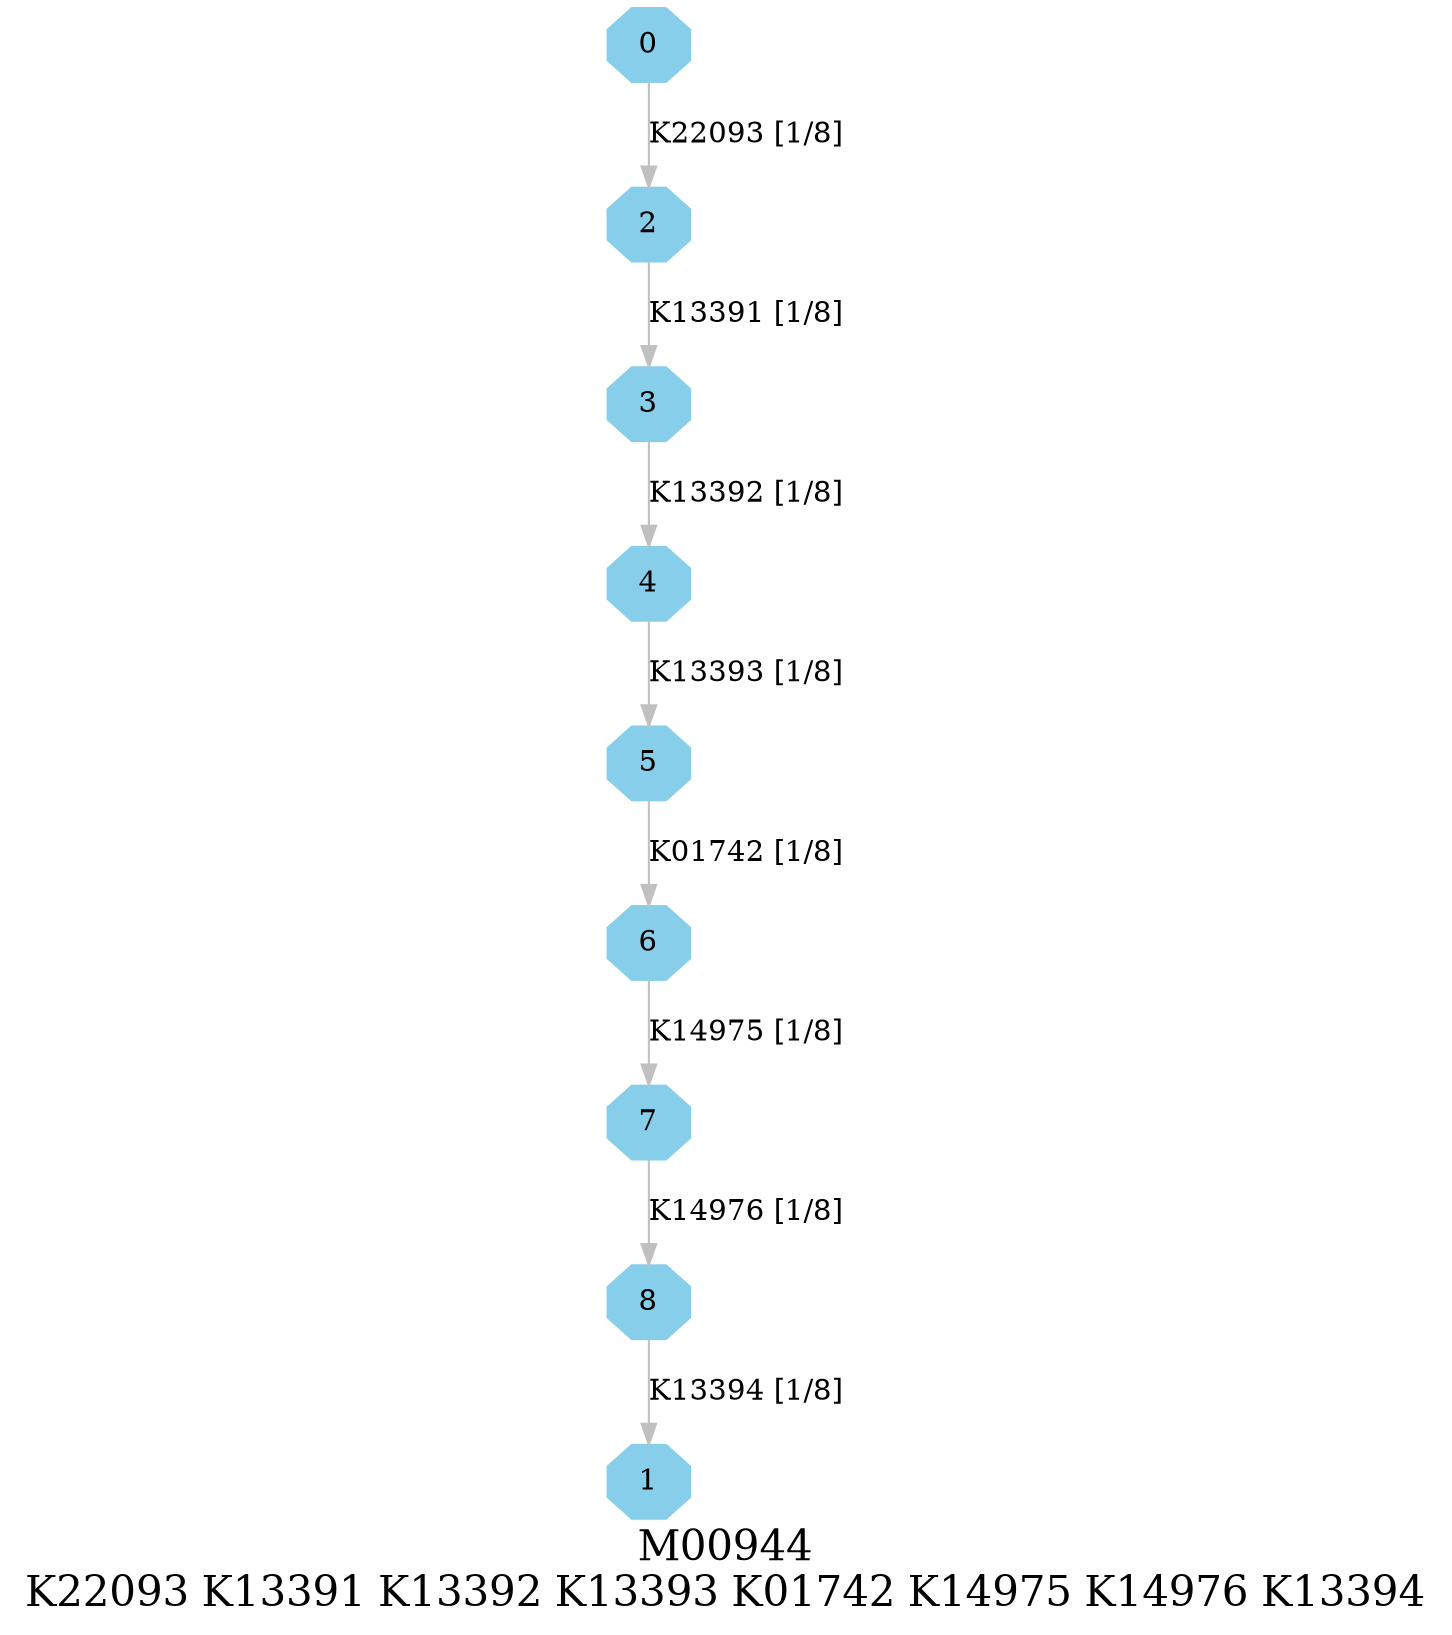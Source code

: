 digraph G {
graph [label="M00944
K22093 K13391 K13392 K13393 K01742 K14975 K14976 K13394",fontsize=20];
node [shape=box,style=filled];
edge [len=3,color=grey];
{node [width=.3,height=.3,shape=octagon,style=filled,color=skyblue] 0 1 2 3 4 5 6 7 8 }
0 -> 2 [label="K22093 [1/8]"];
2 -> 3 [label="K13391 [1/8]"];
3 -> 4 [label="K13392 [1/8]"];
4 -> 5 [label="K13393 [1/8]"];
5 -> 6 [label="K01742 [1/8]"];
6 -> 7 [label="K14975 [1/8]"];
7 -> 8 [label="K14976 [1/8]"];
8 -> 1 [label="K13394 [1/8]"];
}
